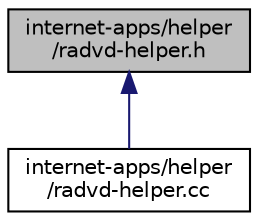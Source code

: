 digraph "internet-apps/helper/radvd-helper.h"
{
  edge [fontname="Helvetica",fontsize="10",labelfontname="Helvetica",labelfontsize="10"];
  node [fontname="Helvetica",fontsize="10",shape=record];
  Node1 [label="internet-apps/helper\l/radvd-helper.h",height=0.2,width=0.4,color="black", fillcolor="grey75", style="filled", fontcolor="black"];
  Node1 -> Node2 [dir="back",color="midnightblue",fontsize="10",style="solid"];
  Node2 [label="internet-apps/helper\l/radvd-helper.cc",height=0.2,width=0.4,color="black", fillcolor="white", style="filled",URL="$db/d9b/radvd-helper_8cc.html"];
}
